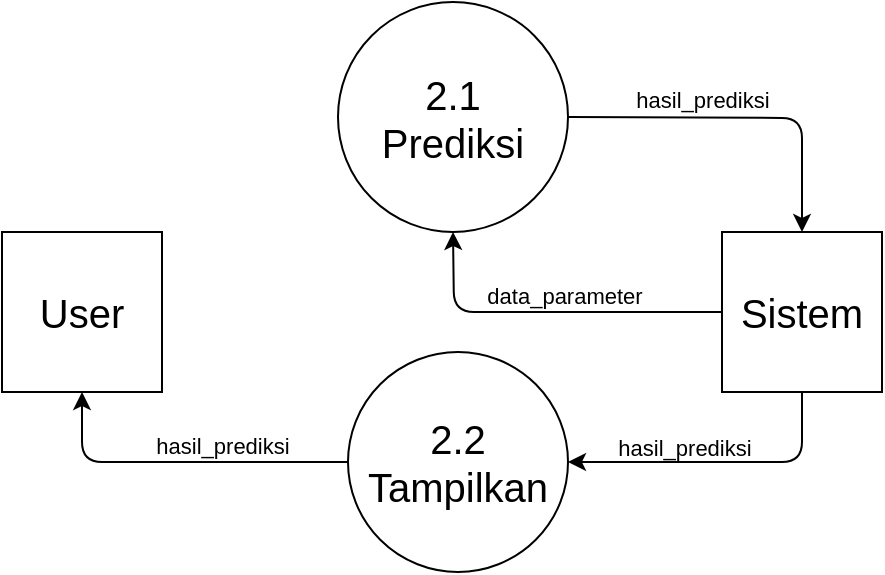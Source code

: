 <mxfile version="14.5.10" type="device"><diagram id="PoUpnt4ovMgy_PfYXlUn" name="Page-1"><mxGraphModel dx="379" dy="212" grid="1" gridSize="10" guides="1" tooltips="1" connect="1" arrows="1" fold="1" page="1" pageScale="1" pageWidth="850" pageHeight="1100" math="0" shadow="0"><root><mxCell id="0"/><mxCell id="1" parent="0"/><mxCell id="L-8ldjfbVqmbTdaborAn-1" value="&lt;font style=&quot;font-size: 20px&quot;&gt;2.2 Tampilkan&lt;br&gt;&lt;/font&gt;" style="ellipse;whiteSpace=wrap;html=1;aspect=fixed;" vertex="1" parent="1"><mxGeometry x="373" y="360" width="110" height="110" as="geometry"/></mxCell><mxCell id="L-8ldjfbVqmbTdaborAn-2" value="&lt;font style=&quot;font-size: 20px&quot;&gt;2.1&lt;br&gt;Prediksi&lt;/font&gt;" style="ellipse;whiteSpace=wrap;html=1;aspect=fixed;" vertex="1" parent="1"><mxGeometry x="368" y="185" width="115" height="115" as="geometry"/></mxCell><mxCell id="L-8ldjfbVqmbTdaborAn-3" value="&lt;font style=&quot;font-size: 20px&quot;&gt;User&lt;/font&gt;" style="whiteSpace=wrap;html=1;aspect=fixed;" vertex="1" parent="1"><mxGeometry x="200" y="300" width="80" height="80" as="geometry"/></mxCell><mxCell id="L-8ldjfbVqmbTdaborAn-4" value="&lt;font style=&quot;font-size: 20px&quot;&gt;Sistem&lt;/font&gt;" style="whiteSpace=wrap;html=1;aspect=fixed;" vertex="1" parent="1"><mxGeometry x="560" y="300" width="80" height="80" as="geometry"/></mxCell><mxCell id="L-8ldjfbVqmbTdaborAn-13" value="" style="endArrow=classic;html=1;exitX=0;exitY=0.5;exitDx=0;exitDy=0;entryX=0.5;entryY=1;entryDx=0;entryDy=0;" edge="1" parent="1" source="L-8ldjfbVqmbTdaborAn-4" target="L-8ldjfbVqmbTdaborAn-2"><mxGeometry width="50" height="50" relative="1" as="geometry"><mxPoint x="340" y="370" as="sourcePoint"/><mxPoint x="420" y="310" as="targetPoint"/><Array as="points"><mxPoint x="426" y="340"/></Array></mxGeometry></mxCell><mxCell id="L-8ldjfbVqmbTdaborAn-14" value="data_parameter" style="edgeLabel;html=1;align=center;verticalAlign=bottom;resizable=0;points=[];labelBackgroundColor=none;" vertex="1" connectable="0" parent="L-8ldjfbVqmbTdaborAn-13"><mxGeometry x="0.086" relative="1" as="geometry"><mxPoint x="15" as="offset"/></mxGeometry></mxCell><mxCell id="L-8ldjfbVqmbTdaborAn-15" value="" style="endArrow=classic;html=1;exitX=1;exitY=0.5;exitDx=0;exitDy=0;entryX=0.5;entryY=0;entryDx=0;entryDy=0;" edge="1" parent="1" source="L-8ldjfbVqmbTdaborAn-2" target="L-8ldjfbVqmbTdaborAn-4"><mxGeometry width="50" height="50" relative="1" as="geometry"><mxPoint x="360" y="290" as="sourcePoint"/><mxPoint x="410" y="240" as="targetPoint"/><Array as="points"><mxPoint x="600" y="243"/></Array></mxGeometry></mxCell><mxCell id="L-8ldjfbVqmbTdaborAn-16" value="hasil_prediksi" style="edgeLabel;html=1;align=center;verticalAlign=bottom;resizable=0;points=[];labelBackgroundColor=none;" vertex="1" connectable="0" parent="L-8ldjfbVqmbTdaborAn-15"><mxGeometry x="-0.659" y="1" relative="1" as="geometry"><mxPoint x="37" y="1" as="offset"/></mxGeometry></mxCell><mxCell id="L-8ldjfbVqmbTdaborAn-17" value="" style="endArrow=classic;html=1;exitX=0.5;exitY=1;exitDx=0;exitDy=0;entryX=1;entryY=0.5;entryDx=0;entryDy=0;" edge="1" parent="1" source="L-8ldjfbVqmbTdaborAn-4" target="L-8ldjfbVqmbTdaborAn-1"><mxGeometry width="50" height="50" relative="1" as="geometry"><mxPoint x="370" y="400" as="sourcePoint"/><mxPoint x="420" y="350" as="targetPoint"/><Array as="points"><mxPoint x="600" y="415"/></Array></mxGeometry></mxCell><mxCell id="L-8ldjfbVqmbTdaborAn-18" value="hasil_prediksi" style="edgeLabel;html=1;align=center;verticalAlign=bottom;resizable=0;points=[];labelBackgroundColor=none;" vertex="1" connectable="0" parent="L-8ldjfbVqmbTdaborAn-17"><mxGeometry x="0.4" relative="1" as="geometry"><mxPoint x="12" y="1" as="offset"/></mxGeometry></mxCell><mxCell id="L-8ldjfbVqmbTdaborAn-19" value="" style="endArrow=classic;html=1;exitX=0;exitY=0.5;exitDx=0;exitDy=0;entryX=0.5;entryY=1;entryDx=0;entryDy=0;" edge="1" parent="1" source="L-8ldjfbVqmbTdaborAn-1" target="L-8ldjfbVqmbTdaborAn-3"><mxGeometry width="50" height="50" relative="1" as="geometry"><mxPoint x="380" y="400" as="sourcePoint"/><mxPoint x="430" y="350" as="targetPoint"/><Array as="points"><mxPoint x="240" y="415"/></Array></mxGeometry></mxCell><mxCell id="L-8ldjfbVqmbTdaborAn-20" value="hasil_prediksi" style="edgeLabel;html=1;align=center;verticalAlign=bottom;resizable=0;points=[];labelBackgroundColor=none;" vertex="1" connectable="0" parent="L-8ldjfbVqmbTdaborAn-19"><mxGeometry x="0.116" y="-1" relative="1" as="geometry"><mxPoint x="30" y="1" as="offset"/></mxGeometry></mxCell></root></mxGraphModel></diagram></mxfile>